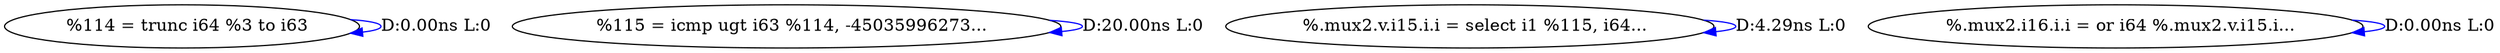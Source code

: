 digraph {
Node0x30f9d10[label="  %114 = trunc i64 %3 to i63"];
Node0x30f9d10 -> Node0x30f9d10[label="D:0.00ns L:0",color=blue];
Node0x30f9df0[label="  %115 = icmp ugt i63 %114, -45035996273..."];
Node0x30f9df0 -> Node0x30f9df0[label="D:20.00ns L:0",color=blue];
Node0x30f9ed0[label="  %.mux2.v.i15.i.i = select i1 %115, i64..."];
Node0x30f9ed0 -> Node0x30f9ed0[label="D:4.29ns L:0",color=blue];
Node0x30f9fb0[label="  %.mux2.i16.i.i = or i64 %.mux2.v.i15.i..."];
Node0x30f9fb0 -> Node0x30f9fb0[label="D:0.00ns L:0",color=blue];
}
